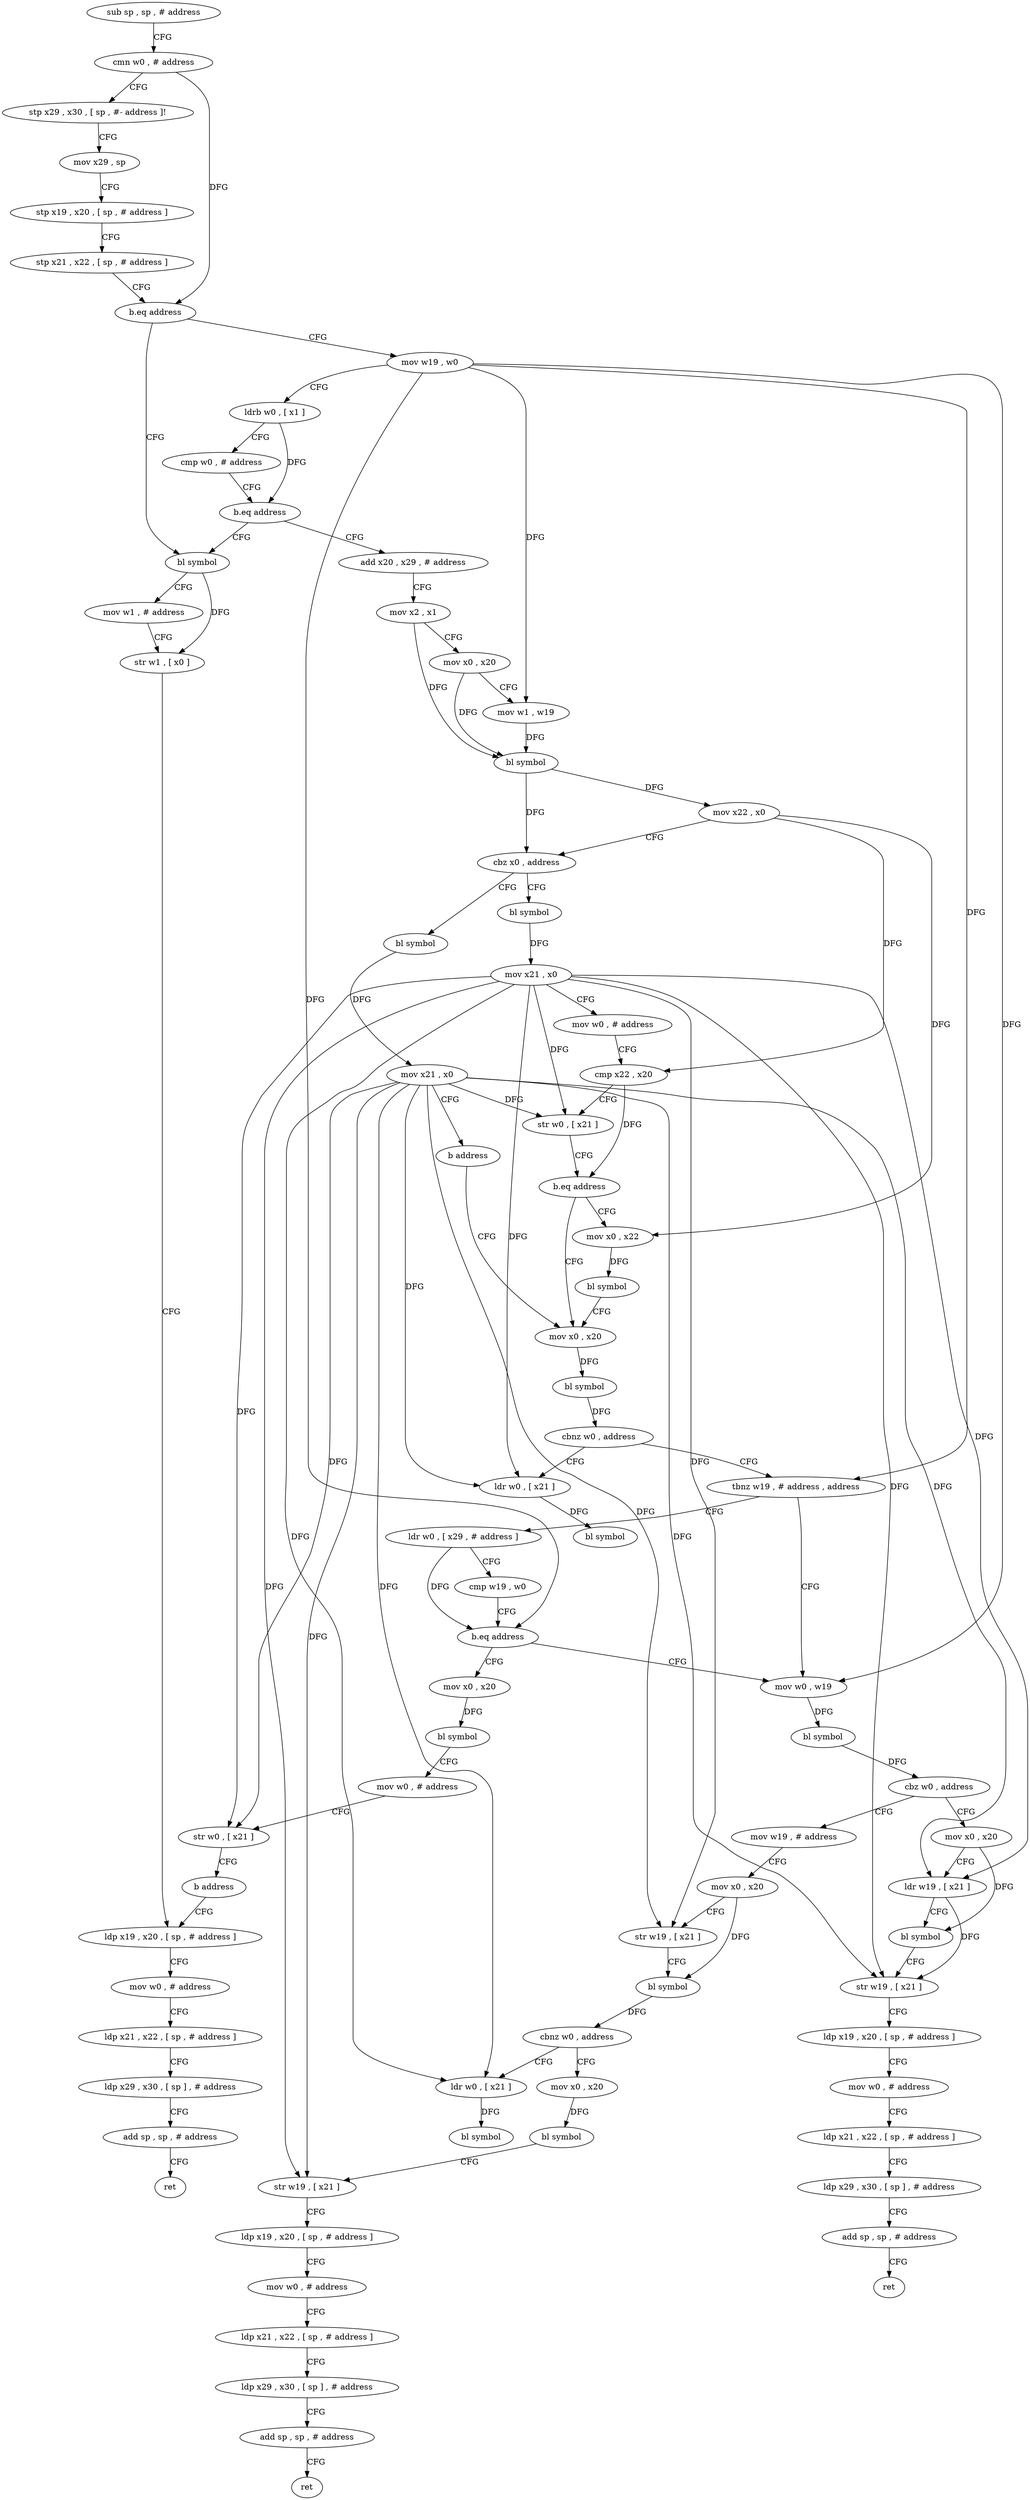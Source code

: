 digraph "func" {
"4370440" [label = "sub sp , sp , # address" ]
"4370444" [label = "cmn w0 , # address" ]
"4370448" [label = "stp x29 , x30 , [ sp , #- address ]!" ]
"4370452" [label = "mov x29 , sp" ]
"4370456" [label = "stp x19 , x20 , [ sp , # address ]" ]
"4370460" [label = "stp x21 , x22 , [ sp , # address ]" ]
"4370464" [label = "b.eq address" ]
"4370624" [label = "bl symbol" ]
"4370468" [label = "mov w19 , w0" ]
"4370628" [label = "mov w1 , # address" ]
"4370632" [label = "str w1 , [ x0 ]" ]
"4370636" [label = "ldp x19 , x20 , [ sp , # address ]" ]
"4370472" [label = "ldrb w0 , [ x1 ]" ]
"4370476" [label = "cmp w0 , # address" ]
"4370480" [label = "b.eq address" ]
"4370484" [label = "add x20 , x29 , # address" ]
"4370488" [label = "mov x2 , x1" ]
"4370492" [label = "mov x0 , x20" ]
"4370496" [label = "mov w1 , w19" ]
"4370500" [label = "bl symbol" ]
"4370504" [label = "mov x22 , x0" ]
"4370508" [label = "cbz x0 , address" ]
"4370720" [label = "bl symbol" ]
"4370512" [label = "bl symbol" ]
"4370724" [label = "mov x21 , x0" ]
"4370728" [label = "b address" ]
"4370544" [label = "mov x0 , x20" ]
"4370516" [label = "mov x21 , x0" ]
"4370520" [label = "mov w0 , # address" ]
"4370524" [label = "cmp x22 , x20" ]
"4370528" [label = "str w0 , [ x21 ]" ]
"4370532" [label = "b.eq address" ]
"4370536" [label = "mov x0 , x22" ]
"4370548" [label = "bl symbol" ]
"4370552" [label = "cbnz w0 , address" ]
"4370756" [label = "ldr w0 , [ x21 ]" ]
"4370556" [label = "tbnz w19 , # address , address" ]
"4370540" [label = "bl symbol" ]
"4370760" [label = "bl symbol" ]
"4370572" [label = "mov w0 , w19" ]
"4370560" [label = "ldr w0 , [ x29 , # address ]" ]
"4370576" [label = "bl symbol" ]
"4370580" [label = "cbz w0 , address" ]
"4370664" [label = "mov w19 , # address" ]
"4370584" [label = "mov x0 , x20" ]
"4370564" [label = "cmp w19 , w0" ]
"4370568" [label = "b.eq address" ]
"4370736" [label = "mov x0 , x20" ]
"4370668" [label = "mov x0 , x20" ]
"4370672" [label = "str w19 , [ x21 ]" ]
"4370676" [label = "bl symbol" ]
"4370680" [label = "cbnz w0 , address" ]
"4370764" [label = "ldr w0 , [ x21 ]" ]
"4370684" [label = "mov x0 , x20" ]
"4370588" [label = "ldr w19 , [ x21 ]" ]
"4370592" [label = "bl symbol" ]
"4370596" [label = "str w19 , [ x21 ]" ]
"4370600" [label = "ldp x19 , x20 , [ sp , # address ]" ]
"4370604" [label = "mov w0 , # address" ]
"4370608" [label = "ldp x21 , x22 , [ sp , # address ]" ]
"4370612" [label = "ldp x29 , x30 , [ sp ] , # address" ]
"4370616" [label = "add sp , sp , # address" ]
"4370620" [label = "ret" ]
"4370740" [label = "bl symbol" ]
"4370744" [label = "mov w0 , # address" ]
"4370748" [label = "str w0 , [ x21 ]" ]
"4370752" [label = "b address" ]
"4370768" [label = "bl symbol" ]
"4370688" [label = "bl symbol" ]
"4370692" [label = "str w19 , [ x21 ]" ]
"4370696" [label = "ldp x19 , x20 , [ sp , # address ]" ]
"4370700" [label = "mov w0 , # address" ]
"4370704" [label = "ldp x21 , x22 , [ sp , # address ]" ]
"4370708" [label = "ldp x29 , x30 , [ sp ] , # address" ]
"4370712" [label = "add sp , sp , # address" ]
"4370716" [label = "ret" ]
"4370640" [label = "mov w0 , # address" ]
"4370644" [label = "ldp x21 , x22 , [ sp , # address ]" ]
"4370648" [label = "ldp x29 , x30 , [ sp ] , # address" ]
"4370652" [label = "add sp , sp , # address" ]
"4370656" [label = "ret" ]
"4370440" -> "4370444" [ label = "CFG" ]
"4370444" -> "4370448" [ label = "CFG" ]
"4370444" -> "4370464" [ label = "DFG" ]
"4370448" -> "4370452" [ label = "CFG" ]
"4370452" -> "4370456" [ label = "CFG" ]
"4370456" -> "4370460" [ label = "CFG" ]
"4370460" -> "4370464" [ label = "CFG" ]
"4370464" -> "4370624" [ label = "CFG" ]
"4370464" -> "4370468" [ label = "CFG" ]
"4370624" -> "4370628" [ label = "CFG" ]
"4370624" -> "4370632" [ label = "DFG" ]
"4370468" -> "4370472" [ label = "CFG" ]
"4370468" -> "4370496" [ label = "DFG" ]
"4370468" -> "4370556" [ label = "DFG" ]
"4370468" -> "4370572" [ label = "DFG" ]
"4370468" -> "4370568" [ label = "DFG" ]
"4370628" -> "4370632" [ label = "CFG" ]
"4370632" -> "4370636" [ label = "CFG" ]
"4370636" -> "4370640" [ label = "CFG" ]
"4370472" -> "4370476" [ label = "CFG" ]
"4370472" -> "4370480" [ label = "DFG" ]
"4370476" -> "4370480" [ label = "CFG" ]
"4370480" -> "4370624" [ label = "CFG" ]
"4370480" -> "4370484" [ label = "CFG" ]
"4370484" -> "4370488" [ label = "CFG" ]
"4370488" -> "4370492" [ label = "CFG" ]
"4370488" -> "4370500" [ label = "DFG" ]
"4370492" -> "4370496" [ label = "CFG" ]
"4370492" -> "4370500" [ label = "DFG" ]
"4370496" -> "4370500" [ label = "DFG" ]
"4370500" -> "4370504" [ label = "DFG" ]
"4370500" -> "4370508" [ label = "DFG" ]
"4370504" -> "4370508" [ label = "CFG" ]
"4370504" -> "4370524" [ label = "DFG" ]
"4370504" -> "4370536" [ label = "DFG" ]
"4370508" -> "4370720" [ label = "CFG" ]
"4370508" -> "4370512" [ label = "CFG" ]
"4370720" -> "4370724" [ label = "DFG" ]
"4370512" -> "4370516" [ label = "DFG" ]
"4370724" -> "4370728" [ label = "CFG" ]
"4370724" -> "4370528" [ label = "DFG" ]
"4370724" -> "4370756" [ label = "DFG" ]
"4370724" -> "4370672" [ label = "DFG" ]
"4370724" -> "4370588" [ label = "DFG" ]
"4370724" -> "4370596" [ label = "DFG" ]
"4370724" -> "4370748" [ label = "DFG" ]
"4370724" -> "4370764" [ label = "DFG" ]
"4370724" -> "4370692" [ label = "DFG" ]
"4370728" -> "4370544" [ label = "CFG" ]
"4370544" -> "4370548" [ label = "DFG" ]
"4370516" -> "4370520" [ label = "CFG" ]
"4370516" -> "4370528" [ label = "DFG" ]
"4370516" -> "4370756" [ label = "DFG" ]
"4370516" -> "4370672" [ label = "DFG" ]
"4370516" -> "4370588" [ label = "DFG" ]
"4370516" -> "4370596" [ label = "DFG" ]
"4370516" -> "4370748" [ label = "DFG" ]
"4370516" -> "4370764" [ label = "DFG" ]
"4370516" -> "4370692" [ label = "DFG" ]
"4370520" -> "4370524" [ label = "CFG" ]
"4370524" -> "4370528" [ label = "CFG" ]
"4370524" -> "4370532" [ label = "DFG" ]
"4370528" -> "4370532" [ label = "CFG" ]
"4370532" -> "4370544" [ label = "CFG" ]
"4370532" -> "4370536" [ label = "CFG" ]
"4370536" -> "4370540" [ label = "DFG" ]
"4370548" -> "4370552" [ label = "DFG" ]
"4370552" -> "4370756" [ label = "CFG" ]
"4370552" -> "4370556" [ label = "CFG" ]
"4370756" -> "4370760" [ label = "DFG" ]
"4370556" -> "4370572" [ label = "CFG" ]
"4370556" -> "4370560" [ label = "CFG" ]
"4370540" -> "4370544" [ label = "CFG" ]
"4370572" -> "4370576" [ label = "DFG" ]
"4370560" -> "4370564" [ label = "CFG" ]
"4370560" -> "4370568" [ label = "DFG" ]
"4370576" -> "4370580" [ label = "DFG" ]
"4370580" -> "4370664" [ label = "CFG" ]
"4370580" -> "4370584" [ label = "CFG" ]
"4370664" -> "4370668" [ label = "CFG" ]
"4370584" -> "4370588" [ label = "CFG" ]
"4370584" -> "4370592" [ label = "DFG" ]
"4370564" -> "4370568" [ label = "CFG" ]
"4370568" -> "4370736" [ label = "CFG" ]
"4370568" -> "4370572" [ label = "CFG" ]
"4370736" -> "4370740" [ label = "DFG" ]
"4370668" -> "4370672" [ label = "CFG" ]
"4370668" -> "4370676" [ label = "DFG" ]
"4370672" -> "4370676" [ label = "CFG" ]
"4370676" -> "4370680" [ label = "DFG" ]
"4370680" -> "4370764" [ label = "CFG" ]
"4370680" -> "4370684" [ label = "CFG" ]
"4370764" -> "4370768" [ label = "DFG" ]
"4370684" -> "4370688" [ label = "DFG" ]
"4370588" -> "4370592" [ label = "CFG" ]
"4370588" -> "4370596" [ label = "DFG" ]
"4370592" -> "4370596" [ label = "CFG" ]
"4370596" -> "4370600" [ label = "CFG" ]
"4370600" -> "4370604" [ label = "CFG" ]
"4370604" -> "4370608" [ label = "CFG" ]
"4370608" -> "4370612" [ label = "CFG" ]
"4370612" -> "4370616" [ label = "CFG" ]
"4370616" -> "4370620" [ label = "CFG" ]
"4370740" -> "4370744" [ label = "CFG" ]
"4370744" -> "4370748" [ label = "CFG" ]
"4370748" -> "4370752" [ label = "CFG" ]
"4370752" -> "4370636" [ label = "CFG" ]
"4370688" -> "4370692" [ label = "CFG" ]
"4370692" -> "4370696" [ label = "CFG" ]
"4370696" -> "4370700" [ label = "CFG" ]
"4370700" -> "4370704" [ label = "CFG" ]
"4370704" -> "4370708" [ label = "CFG" ]
"4370708" -> "4370712" [ label = "CFG" ]
"4370712" -> "4370716" [ label = "CFG" ]
"4370640" -> "4370644" [ label = "CFG" ]
"4370644" -> "4370648" [ label = "CFG" ]
"4370648" -> "4370652" [ label = "CFG" ]
"4370652" -> "4370656" [ label = "CFG" ]
}
